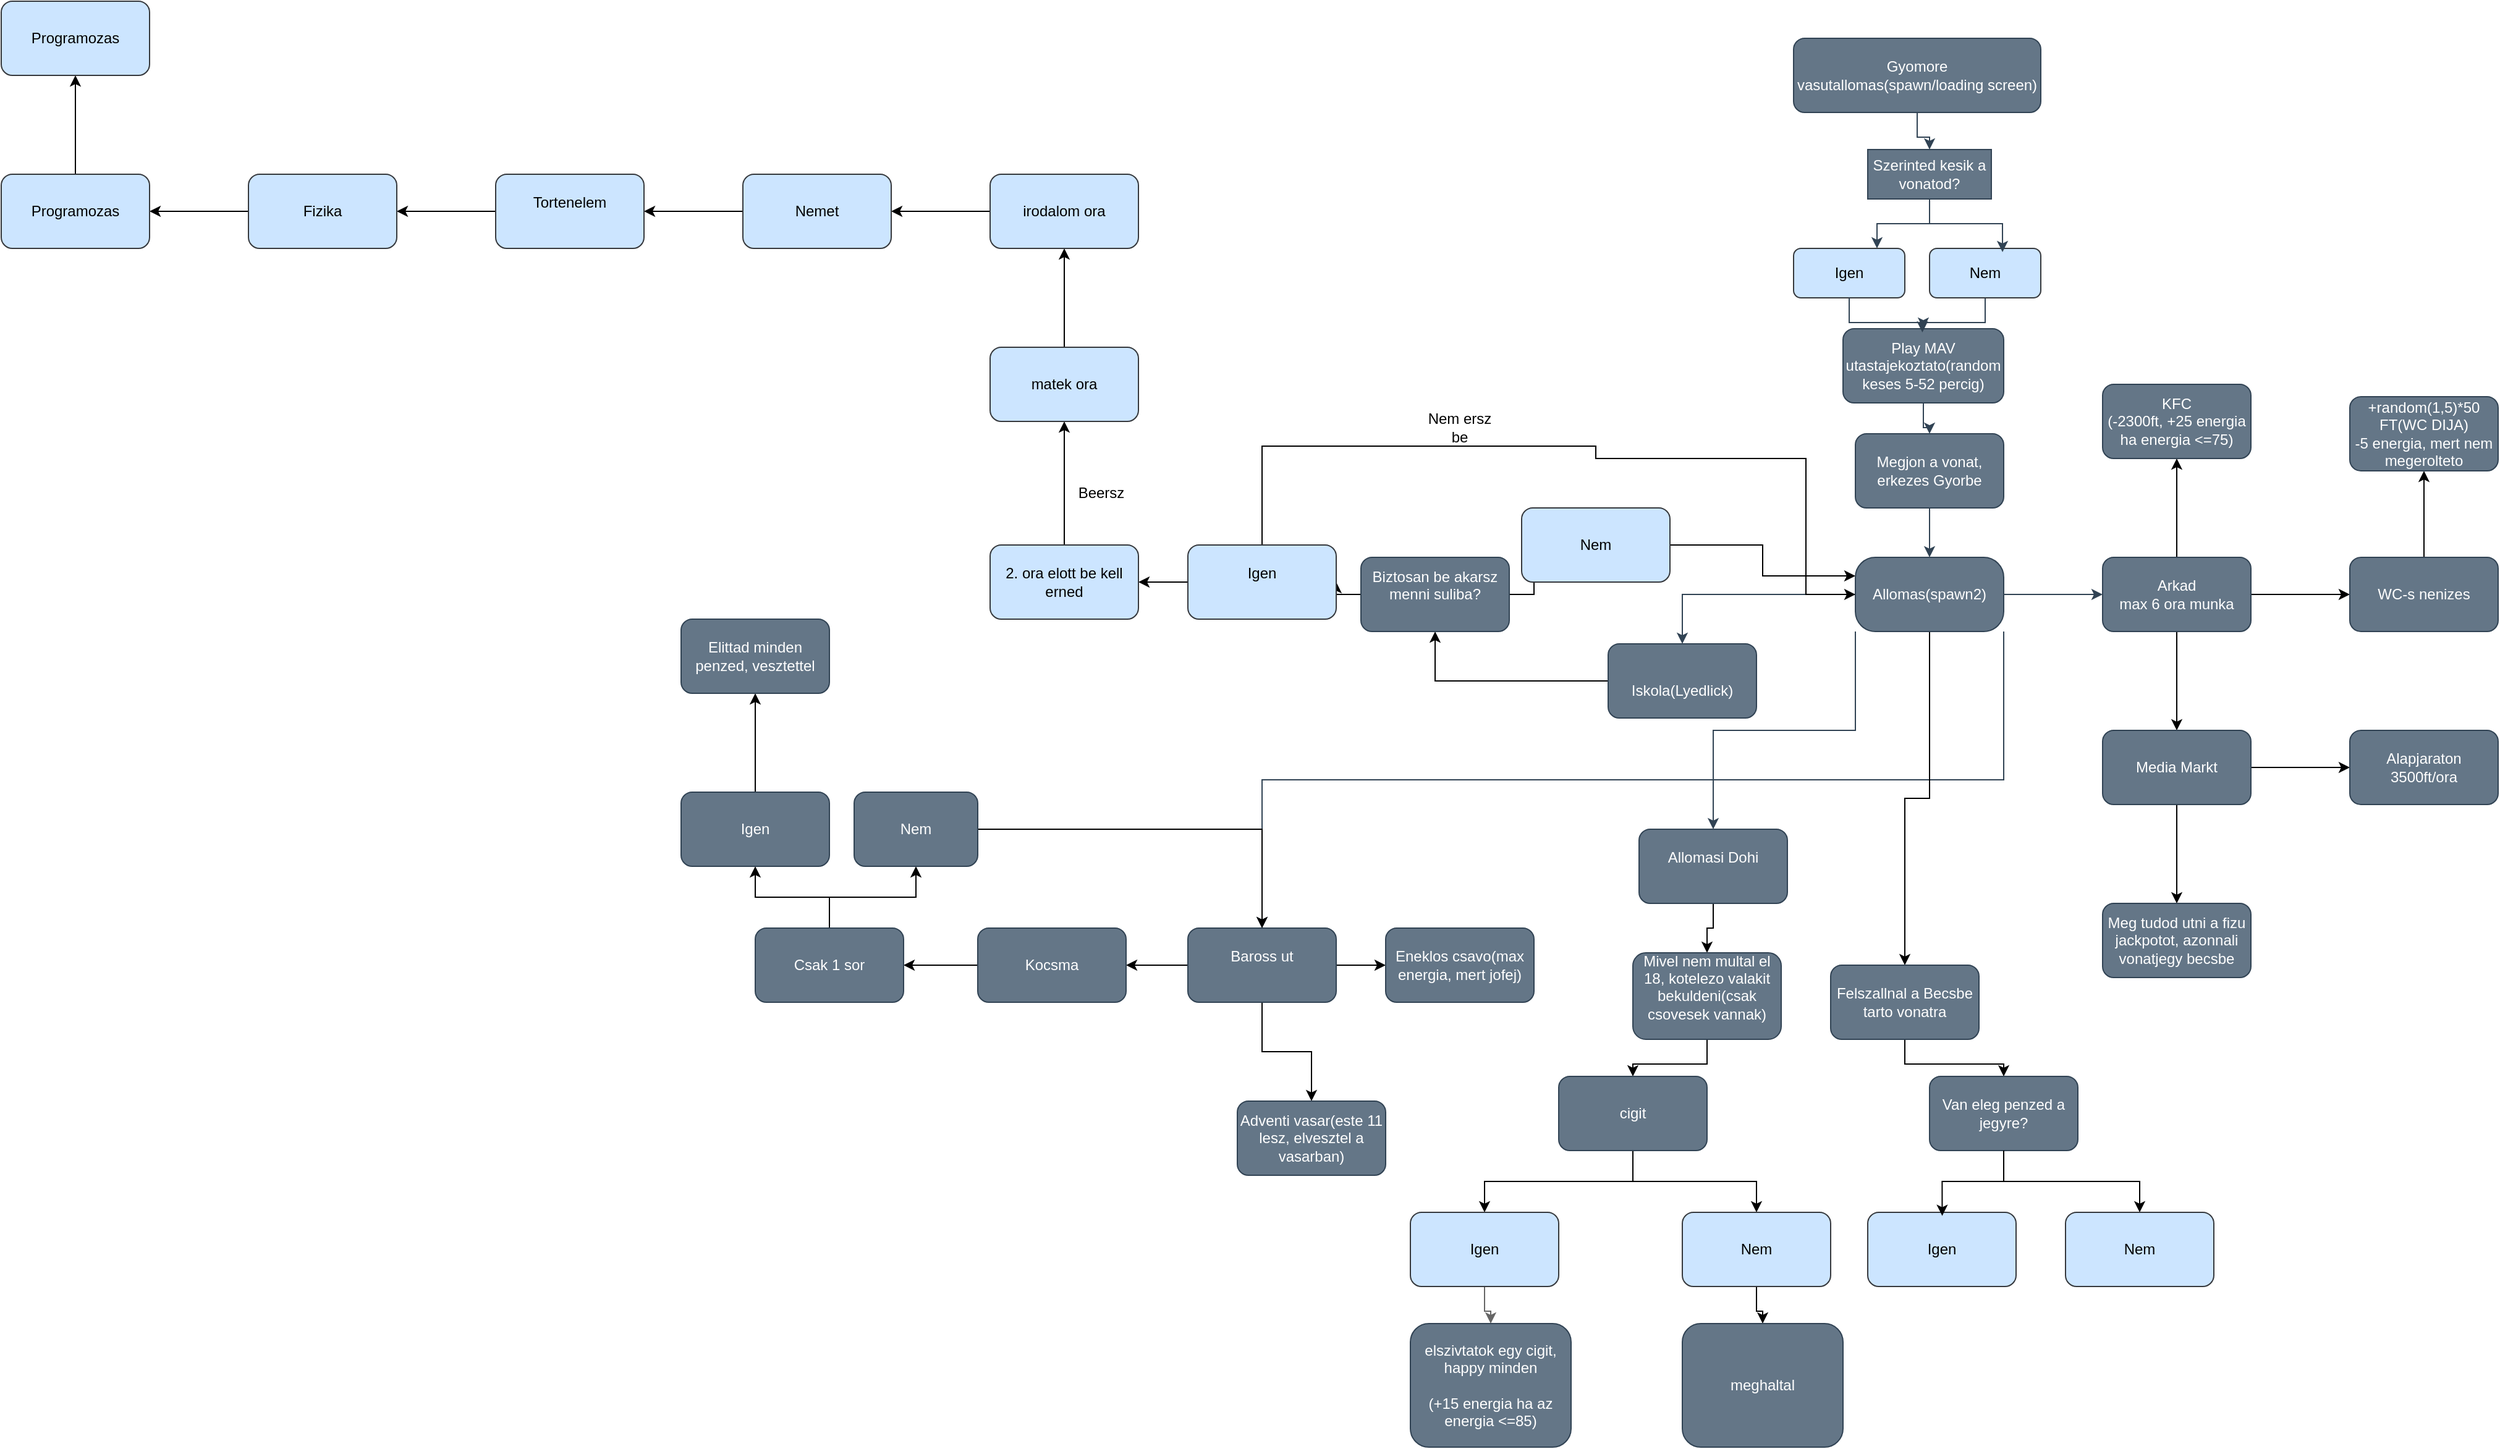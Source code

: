 <mxfile version="26.0.4">
  <diagram name="1 oldal" id="FhZU1bRqEGuFB2vwPZmc">
    <mxGraphModel dx="3088" dy="1947" grid="1" gridSize="10" guides="1" tooltips="1" connect="1" arrows="1" fold="1" page="1" pageScale="1" pageWidth="827" pageHeight="1169" math="0" shadow="0">
      <root>
        <mxCell id="0" />
        <mxCell id="1" parent="0" />
        <mxCell id="KD5gaBioyo4awNugm5Q--3" value="" style="edgeStyle=orthogonalEdgeStyle;rounded=0;orthogonalLoop=1;jettySize=auto;html=1;fillColor=#647687;strokeColor=#314354;" parent="1" source="KD5gaBioyo4awNugm5Q--1" target="KD5gaBioyo4awNugm5Q--2" edge="1">
          <mxGeometry relative="1" as="geometry" />
        </mxCell>
        <mxCell id="KD5gaBioyo4awNugm5Q--1" value="Gyomore vasutallomas(spawn/loading screen)" style="rounded=1;whiteSpace=wrap;html=1;fillColor=#647687;fontColor=#ffffff;strokeColor=#314354;" parent="1" vertex="1">
          <mxGeometry x="-50" width="200" height="60" as="geometry" />
        </mxCell>
        <mxCell id="KD5gaBioyo4awNugm5Q--6" style="edgeStyle=orthogonalEdgeStyle;rounded=0;orthogonalLoop=1;jettySize=auto;html=1;entryX=0.75;entryY=0;entryDx=0;entryDy=0;fillColor=#647687;strokeColor=#314354;" parent="1" source="KD5gaBioyo4awNugm5Q--2" target="KD5gaBioyo4awNugm5Q--4" edge="1">
          <mxGeometry relative="1" as="geometry" />
        </mxCell>
        <mxCell id="KD5gaBioyo4awNugm5Q--2" value="Szerinted kesik a vonatod?" style="rounded=0;whiteSpace=wrap;html=1;fillColor=#647687;fontColor=#ffffff;strokeColor=#314354;" parent="1" vertex="1">
          <mxGeometry x="10" y="90" width="100" height="40" as="geometry" />
        </mxCell>
        <mxCell id="KD5gaBioyo4awNugm5Q--4" value="Igen" style="rounded=1;whiteSpace=wrap;html=1;fillColor=#cce5ff;strokeColor=#36393d;" parent="1" vertex="1">
          <mxGeometry x="-50" y="170" width="90" height="40" as="geometry" />
        </mxCell>
        <mxCell id="KD5gaBioyo4awNugm5Q--17" style="edgeStyle=orthogonalEdgeStyle;rounded=0;orthogonalLoop=1;jettySize=auto;html=1;fillColor=#647687;strokeColor=#314354;" parent="1" source="KD5gaBioyo4awNugm5Q--5" target="KD5gaBioyo4awNugm5Q--9" edge="1">
          <mxGeometry relative="1" as="geometry" />
        </mxCell>
        <mxCell id="KD5gaBioyo4awNugm5Q--5" value="Nem" style="rounded=1;whiteSpace=wrap;html=1;fillColor=#cce5ff;strokeColor=#36393d;" parent="1" vertex="1">
          <mxGeometry x="60" y="170" width="90" height="40" as="geometry" />
        </mxCell>
        <mxCell id="KD5gaBioyo4awNugm5Q--8" style="edgeStyle=orthogonalEdgeStyle;rounded=0;orthogonalLoop=1;jettySize=auto;html=1;entryX=0.656;entryY=0.075;entryDx=0;entryDy=0;entryPerimeter=0;fillColor=#647687;strokeColor=#314354;" parent="1" source="KD5gaBioyo4awNugm5Q--2" target="KD5gaBioyo4awNugm5Q--5" edge="1">
          <mxGeometry relative="1" as="geometry" />
        </mxCell>
        <mxCell id="KD5gaBioyo4awNugm5Q--19" style="edgeStyle=orthogonalEdgeStyle;rounded=0;orthogonalLoop=1;jettySize=auto;html=1;fillColor=#647687;strokeColor=#314354;" parent="1" source="KD5gaBioyo4awNugm5Q--9" target="KD5gaBioyo4awNugm5Q--18" edge="1">
          <mxGeometry relative="1" as="geometry" />
        </mxCell>
        <mxCell id="m51ZHN8KOSUC9soQgLNm-27" style="edgeStyle=orthogonalEdgeStyle;rounded=0;orthogonalLoop=1;jettySize=auto;html=1;exitX=0;exitY=0.5;exitDx=0;exitDy=0;" parent="1" source="KD5gaBioyo4awNugm5Q--9" edge="1">
          <mxGeometry relative="1" as="geometry">
            <mxPoint x="-10" y="265.048" as="targetPoint" />
          </mxGeometry>
        </mxCell>
        <mxCell id="KD5gaBioyo4awNugm5Q--9" value="Play MAV utastajekoztato(random keses 5-52 percig)" style="rounded=1;whiteSpace=wrap;html=1;fillColor=#647687;fontColor=#ffffff;strokeColor=#314354;" parent="1" vertex="1">
          <mxGeometry x="-10" y="235" width="130" height="60" as="geometry" />
        </mxCell>
        <mxCell id="KD5gaBioyo4awNugm5Q--16" style="edgeStyle=orthogonalEdgeStyle;rounded=0;orthogonalLoop=1;jettySize=auto;html=1;entryX=0.494;entryY=0.05;entryDx=0;entryDy=0;entryPerimeter=0;fillColor=#647687;strokeColor=#314354;" parent="1" source="KD5gaBioyo4awNugm5Q--4" target="KD5gaBioyo4awNugm5Q--9" edge="1">
          <mxGeometry relative="1" as="geometry" />
        </mxCell>
        <mxCell id="KD5gaBioyo4awNugm5Q--23" value="" style="edgeStyle=orthogonalEdgeStyle;rounded=0;orthogonalLoop=1;jettySize=auto;html=1;fillColor=#647687;strokeColor=#314354;" parent="1" source="KD5gaBioyo4awNugm5Q--18" target="KD5gaBioyo4awNugm5Q--22" edge="1">
          <mxGeometry relative="1" as="geometry" />
        </mxCell>
        <mxCell id="KD5gaBioyo4awNugm5Q--18" value="Megjon a vonat, erkezes Gyorbe" style="rounded=1;whiteSpace=wrap;html=1;fillColor=#647687;fontColor=#ffffff;strokeColor=#314354;" parent="1" vertex="1">
          <mxGeometry y="320" width="120" height="60" as="geometry" />
        </mxCell>
        <mxCell id="m51ZHN8KOSUC9soQgLNm-3" value="" style="edgeStyle=orthogonalEdgeStyle;rounded=0;orthogonalLoop=1;jettySize=auto;html=1;fillColor=#647687;strokeColor=#314354;" parent="1" source="KD5gaBioyo4awNugm5Q--22" target="m51ZHN8KOSUC9soQgLNm-2" edge="1">
          <mxGeometry relative="1" as="geometry" />
        </mxCell>
        <mxCell id="m51ZHN8KOSUC9soQgLNm-5" value="" style="edgeStyle=orthogonalEdgeStyle;rounded=0;orthogonalLoop=1;jettySize=auto;html=1;fillColor=#647687;strokeColor=#314354;" parent="1" source="KD5gaBioyo4awNugm5Q--22" target="m51ZHN8KOSUC9soQgLNm-4" edge="1">
          <mxGeometry relative="1" as="geometry" />
        </mxCell>
        <mxCell id="m51ZHN8KOSUC9soQgLNm-7" value="" style="edgeStyle=orthogonalEdgeStyle;rounded=0;orthogonalLoop=1;jettySize=auto;html=1;fillColor=#647687;strokeColor=#314354;exitX=1;exitY=1;exitDx=0;exitDy=0;" parent="1" source="KD5gaBioyo4awNugm5Q--22" target="m51ZHN8KOSUC9soQgLNm-6" edge="1">
          <mxGeometry relative="1" as="geometry" />
        </mxCell>
        <mxCell id="m51ZHN8KOSUC9soQgLNm-8" style="edgeStyle=orthogonalEdgeStyle;rounded=0;orthogonalLoop=1;jettySize=auto;html=1;exitX=0;exitY=1;exitDx=0;exitDy=0;entryX=0.5;entryY=0;entryDx=0;entryDy=0;fillColor=#647687;strokeColor=#314354;" parent="1" source="KD5gaBioyo4awNugm5Q--22" target="m51ZHN8KOSUC9soQgLNm-9" edge="1">
          <mxGeometry relative="1" as="geometry">
            <mxPoint x="-30" y="520" as="targetPoint" />
          </mxGeometry>
        </mxCell>
        <mxCell id="m51ZHN8KOSUC9soQgLNm-28" style="edgeStyle=orthogonalEdgeStyle;rounded=0;orthogonalLoop=1;jettySize=auto;html=1;entryX=0.5;entryY=0;entryDx=0;entryDy=0;" parent="1" source="KD5gaBioyo4awNugm5Q--22" target="m51ZHN8KOSUC9soQgLNm-29" edge="1">
          <mxGeometry relative="1" as="geometry">
            <mxPoint x="60" y="870.69" as="targetPoint" />
          </mxGeometry>
        </mxCell>
        <mxCell id="KD5gaBioyo4awNugm5Q--22" value="Allomas(spawn2)" style="rounded=1;whiteSpace=wrap;html=1;fillColor=#647687;fontColor=#ffffff;strokeColor=#314354;arcSize=27;" parent="1" vertex="1">
          <mxGeometry y="420" width="120" height="60" as="geometry" />
        </mxCell>
        <mxCell id="m51ZHN8KOSUC9soQgLNm-11" value="" style="edgeStyle=orthogonalEdgeStyle;rounded=0;orthogonalLoop=1;jettySize=auto;html=1;" parent="1" source="m51ZHN8KOSUC9soQgLNm-2" target="m51ZHN8KOSUC9soQgLNm-10" edge="1">
          <mxGeometry relative="1" as="geometry" />
        </mxCell>
        <mxCell id="m51ZHN8KOSUC9soQgLNm-2" value="&lt;div&gt;&lt;br&gt;&lt;/div&gt;Iskola(Lyedlick)" style="whiteSpace=wrap;html=1;rounded=1;fillColor=#647687;fontColor=#ffffff;strokeColor=#314354;" parent="1" vertex="1">
          <mxGeometry x="-200" y="490" width="120" height="60" as="geometry" />
        </mxCell>
        <mxCell id="M4bibsU6xtktGDbgG_TU-4" value="" style="edgeStyle=orthogonalEdgeStyle;rounded=0;orthogonalLoop=1;jettySize=auto;html=1;" parent="1" source="m51ZHN8KOSUC9soQgLNm-4" target="M4bibsU6xtktGDbgG_TU-3" edge="1">
          <mxGeometry relative="1" as="geometry" />
        </mxCell>
        <mxCell id="M4bibsU6xtktGDbgG_TU-6" value="" style="edgeStyle=orthogonalEdgeStyle;rounded=0;orthogonalLoop=1;jettySize=auto;html=1;" parent="1" source="m51ZHN8KOSUC9soQgLNm-4" target="M4bibsU6xtktGDbgG_TU-5" edge="1">
          <mxGeometry relative="1" as="geometry" />
        </mxCell>
        <mxCell id="M4bibsU6xtktGDbgG_TU-14" value="" style="edgeStyle=orthogonalEdgeStyle;rounded=0;orthogonalLoop=1;jettySize=auto;html=1;" parent="1" source="m51ZHN8KOSUC9soQgLNm-4" target="M4bibsU6xtktGDbgG_TU-13" edge="1">
          <mxGeometry relative="1" as="geometry" />
        </mxCell>
        <mxCell id="m51ZHN8KOSUC9soQgLNm-4" value="Arkad&lt;br&gt;max 6 ora munka" style="whiteSpace=wrap;html=1;rounded=1;fillColor=#647687;fontColor=#ffffff;strokeColor=#314354;" parent="1" vertex="1">
          <mxGeometry x="200" y="420" width="120" height="60" as="geometry" />
        </mxCell>
        <mxCell id="M4bibsU6xtktGDbgG_TU-21" value="" style="edgeStyle=orthogonalEdgeStyle;rounded=0;orthogonalLoop=1;jettySize=auto;html=1;" parent="1" source="m51ZHN8KOSUC9soQgLNm-6" target="M4bibsU6xtktGDbgG_TU-20" edge="1">
          <mxGeometry relative="1" as="geometry" />
        </mxCell>
        <mxCell id="M4bibsU6xtktGDbgG_TU-23" value="" style="edgeStyle=orthogonalEdgeStyle;rounded=0;orthogonalLoop=1;jettySize=auto;html=1;" parent="1" source="m51ZHN8KOSUC9soQgLNm-6" target="M4bibsU6xtktGDbgG_TU-22" edge="1">
          <mxGeometry relative="1" as="geometry" />
        </mxCell>
        <mxCell id="M4bibsU6xtktGDbgG_TU-25" value="" style="edgeStyle=orthogonalEdgeStyle;rounded=0;orthogonalLoop=1;jettySize=auto;html=1;" parent="1" source="m51ZHN8KOSUC9soQgLNm-6" target="M4bibsU6xtktGDbgG_TU-24" edge="1">
          <mxGeometry relative="1" as="geometry" />
        </mxCell>
        <mxCell id="m51ZHN8KOSUC9soQgLNm-6" value="Baross ut&lt;div&gt;&lt;br&gt;&lt;/div&gt;" style="whiteSpace=wrap;html=1;rounded=1;fillColor=#647687;fontColor=#ffffff;strokeColor=#314354;" parent="1" vertex="1">
          <mxGeometry x="-540" y="720" width="120" height="60" as="geometry" />
        </mxCell>
        <mxCell id="m51ZHN8KOSUC9soQgLNm-20" value="" style="edgeStyle=orthogonalEdgeStyle;rounded=0;orthogonalLoop=1;jettySize=auto;html=1;" parent="1" source="m51ZHN8KOSUC9soQgLNm-9" target="m51ZHN8KOSUC9soQgLNm-19" edge="1">
          <mxGeometry relative="1" as="geometry" />
        </mxCell>
        <mxCell id="m51ZHN8KOSUC9soQgLNm-9" value="Allomasi Dohi&lt;div&gt;&lt;br&gt;&lt;/div&gt;" style="rounded=1;whiteSpace=wrap;html=1;fillColor=#647687;fontColor=#ffffff;strokeColor=#314354;" parent="1" vertex="1">
          <mxGeometry x="-175" y="640" width="120" height="60" as="geometry" />
        </mxCell>
        <mxCell id="m51ZHN8KOSUC9soQgLNm-13" value="" style="edgeStyle=orthogonalEdgeStyle;rounded=0;orthogonalLoop=1;jettySize=auto;html=1;" parent="1" source="m51ZHN8KOSUC9soQgLNm-10" target="m51ZHN8KOSUC9soQgLNm-12" edge="1">
          <mxGeometry relative="1" as="geometry" />
        </mxCell>
        <mxCell id="m51ZHN8KOSUC9soQgLNm-15" value="" style="edgeStyle=orthogonalEdgeStyle;rounded=0;orthogonalLoop=1;jettySize=auto;html=1;" parent="1" source="m51ZHN8KOSUC9soQgLNm-10" target="m51ZHN8KOSUC9soQgLNm-14" edge="1">
          <mxGeometry relative="1" as="geometry" />
        </mxCell>
        <mxCell id="m51ZHN8KOSUC9soQgLNm-10" value="Biztosan be akarsz menni suliba?&lt;div&gt;&lt;br/&gt;&lt;/div&gt;" style="whiteSpace=wrap;html=1;fillColor=#647687;strokeColor=#314354;fontColor=#ffffff;rounded=1;" parent="1" vertex="1">
          <mxGeometry x="-400" y="420" width="120" height="60" as="geometry" />
        </mxCell>
        <mxCell id="m51ZHN8KOSUC9soQgLNm-18" style="edgeStyle=orthogonalEdgeStyle;rounded=0;orthogonalLoop=1;jettySize=auto;html=1;entryX=0;entryY=0.25;entryDx=0;entryDy=0;" parent="1" source="m51ZHN8KOSUC9soQgLNm-12" target="KD5gaBioyo4awNugm5Q--22" edge="1">
          <mxGeometry relative="1" as="geometry" />
        </mxCell>
        <mxCell id="m51ZHN8KOSUC9soQgLNm-12" value="Nem" style="whiteSpace=wrap;html=1;fillColor=#cce5ff;strokeColor=#36393d;rounded=1;" parent="1" vertex="1">
          <mxGeometry x="-270" y="380" width="120" height="60" as="geometry" />
        </mxCell>
        <mxCell id="kcXRlluLVajzVNJwqWAw-2" value="" style="edgeStyle=orthogonalEdgeStyle;rounded=0;orthogonalLoop=1;jettySize=auto;html=1;" edge="1" parent="1" source="m51ZHN8KOSUC9soQgLNm-14" target="kcXRlluLVajzVNJwqWAw-1">
          <mxGeometry relative="1" as="geometry" />
        </mxCell>
        <mxCell id="kcXRlluLVajzVNJwqWAw-6" style="edgeStyle=orthogonalEdgeStyle;rounded=0;orthogonalLoop=1;jettySize=auto;html=1;" edge="1" parent="1" source="m51ZHN8KOSUC9soQgLNm-14" target="KD5gaBioyo4awNugm5Q--22">
          <mxGeometry relative="1" as="geometry">
            <Array as="points">
              <mxPoint x="-480" y="330" />
              <mxPoint x="-210" y="330" />
              <mxPoint x="-210" y="340" />
              <mxPoint x="-40" y="340" />
              <mxPoint x="-40" y="450" />
            </Array>
          </mxGeometry>
        </mxCell>
        <mxCell id="m51ZHN8KOSUC9soQgLNm-14" value="Igen&lt;div&gt;&lt;br&gt;&lt;/div&gt;" style="whiteSpace=wrap;html=1;fillColor=#cce5ff;strokeColor=#36393d;rounded=1;" parent="1" vertex="1">
          <mxGeometry x="-540" y="410" width="120" height="60" as="geometry" />
        </mxCell>
        <mxCell id="m51ZHN8KOSUC9soQgLNm-22" value="" style="edgeStyle=orthogonalEdgeStyle;rounded=0;orthogonalLoop=1;jettySize=auto;html=1;" parent="1" source="m51ZHN8KOSUC9soQgLNm-19" target="m51ZHN8KOSUC9soQgLNm-21" edge="1">
          <mxGeometry relative="1" as="geometry" />
        </mxCell>
        <mxCell id="m51ZHN8KOSUC9soQgLNm-19" value="Mivel nem multal el 18, kotelezo valakit bekuldeni(csak csovesek vannak)&lt;div&gt;&lt;br&gt;&lt;/div&gt;" style="whiteSpace=wrap;html=1;fillColor=#647687;strokeColor=#314354;fontColor=#ffffff;rounded=1;" parent="1" vertex="1">
          <mxGeometry x="-180" y="740" width="120" height="70" as="geometry" />
        </mxCell>
        <mxCell id="m51ZHN8KOSUC9soQgLNm-24" value="" style="edgeStyle=orthogonalEdgeStyle;rounded=0;orthogonalLoop=1;jettySize=auto;html=1;" parent="1" source="m51ZHN8KOSUC9soQgLNm-21" target="m51ZHN8KOSUC9soQgLNm-23" edge="1">
          <mxGeometry relative="1" as="geometry" />
        </mxCell>
        <mxCell id="m51ZHN8KOSUC9soQgLNm-26" style="edgeStyle=orthogonalEdgeStyle;rounded=0;orthogonalLoop=1;jettySize=auto;html=1;exitX=0.5;exitY=1;exitDx=0;exitDy=0;entryX=0.5;entryY=0;entryDx=0;entryDy=0;" parent="1" source="m51ZHN8KOSUC9soQgLNm-21" target="m51ZHN8KOSUC9soQgLNm-25" edge="1">
          <mxGeometry relative="1" as="geometry" />
        </mxCell>
        <mxCell id="m51ZHN8KOSUC9soQgLNm-21" value="&lt;div&gt;cigit&lt;/div&gt;" style="whiteSpace=wrap;html=1;fillColor=#647687;strokeColor=#314354;fontColor=#ffffff;rounded=1;" parent="1" vertex="1">
          <mxGeometry x="-240" y="840" width="120" height="60" as="geometry" />
        </mxCell>
        <mxCell id="m51ZHN8KOSUC9soQgLNm-41" style="edgeStyle=orthogonalEdgeStyle;rounded=0;orthogonalLoop=1;jettySize=auto;html=1;entryX=0.5;entryY=0;entryDx=0;entryDy=0;fillColor=#f5f5f5;gradientColor=#b3b3b3;strokeColor=#666666;" parent="1" source="m51ZHN8KOSUC9soQgLNm-23" target="m51ZHN8KOSUC9soQgLNm-40" edge="1">
          <mxGeometry relative="1" as="geometry" />
        </mxCell>
        <mxCell id="m51ZHN8KOSUC9soQgLNm-23" value="Igen" style="whiteSpace=wrap;html=1;fillColor=#cce5ff;strokeColor=#36393d;rounded=1;" parent="1" vertex="1">
          <mxGeometry x="-360" y="950" width="120" height="60" as="geometry" />
        </mxCell>
        <mxCell id="M4bibsU6xtktGDbgG_TU-2" style="edgeStyle=orthogonalEdgeStyle;rounded=0;orthogonalLoop=1;jettySize=auto;html=1;entryX=0.5;entryY=0;entryDx=0;entryDy=0;" parent="1" source="m51ZHN8KOSUC9soQgLNm-25" target="M4bibsU6xtktGDbgG_TU-1" edge="1">
          <mxGeometry relative="1" as="geometry" />
        </mxCell>
        <mxCell id="m51ZHN8KOSUC9soQgLNm-25" value="Nem" style="whiteSpace=wrap;html=1;fillColor=#cce5ff;strokeColor=#36393d;rounded=1;" parent="1" vertex="1">
          <mxGeometry x="-140" y="950" width="120" height="60" as="geometry" />
        </mxCell>
        <mxCell id="m51ZHN8KOSUC9soQgLNm-31" style="edgeStyle=orthogonalEdgeStyle;rounded=0;orthogonalLoop=1;jettySize=auto;html=1;entryX=0.5;entryY=0;entryDx=0;entryDy=0;" parent="1" source="m51ZHN8KOSUC9soQgLNm-29" target="m51ZHN8KOSUC9soQgLNm-30" edge="1">
          <mxGeometry relative="1" as="geometry" />
        </mxCell>
        <mxCell id="m51ZHN8KOSUC9soQgLNm-29" value="Felszallnal a Becsbe tarto vonatra" style="rounded=1;whiteSpace=wrap;html=1;fillColor=#647687;strokeColor=#314354;fontColor=#ffffff;" parent="1" vertex="1">
          <mxGeometry x="-20" y="750" width="120" height="60" as="geometry" />
        </mxCell>
        <mxCell id="m51ZHN8KOSUC9soQgLNm-38" style="edgeStyle=orthogonalEdgeStyle;rounded=0;orthogonalLoop=1;jettySize=auto;html=1;entryX=0.5;entryY=0;entryDx=0;entryDy=0;" parent="1" source="m51ZHN8KOSUC9soQgLNm-30" target="m51ZHN8KOSUC9soQgLNm-35" edge="1">
          <mxGeometry relative="1" as="geometry" />
        </mxCell>
        <mxCell id="m51ZHN8KOSUC9soQgLNm-30" value="Van eleg penzed a jegyre?" style="whiteSpace=wrap;html=1;fillColor=#647687;strokeColor=#314354;fontColor=#ffffff;rounded=1;" parent="1" vertex="1">
          <mxGeometry x="60" y="840" width="120" height="60" as="geometry" />
        </mxCell>
        <mxCell id="m51ZHN8KOSUC9soQgLNm-34" value="Igen" style="whiteSpace=wrap;html=1;fillColor=#cce5ff;strokeColor=#36393d;rounded=1;" parent="1" vertex="1">
          <mxGeometry x="10" y="950" width="120" height="60" as="geometry" />
        </mxCell>
        <mxCell id="m51ZHN8KOSUC9soQgLNm-35" value="Nem" style="whiteSpace=wrap;html=1;fillColor=#cce5ff;strokeColor=#36393d;rounded=1;" parent="1" vertex="1">
          <mxGeometry x="170" y="950" width="120" height="60" as="geometry" />
        </mxCell>
        <mxCell id="m51ZHN8KOSUC9soQgLNm-37" style="edgeStyle=orthogonalEdgeStyle;rounded=0;orthogonalLoop=1;jettySize=auto;html=1;entryX=0.502;entryY=0.047;entryDx=0;entryDy=0;entryPerimeter=0;" parent="1" source="m51ZHN8KOSUC9soQgLNm-30" target="m51ZHN8KOSUC9soQgLNm-34" edge="1">
          <mxGeometry relative="1" as="geometry" />
        </mxCell>
        <mxCell id="m51ZHN8KOSUC9soQgLNm-40" value="elszivtatok egy cigit, happy minden&lt;br&gt;&lt;br&gt;(+15 energia ha az energia &amp;lt;=85)" style="whiteSpace=wrap;html=1;fillColor=#647687;strokeColor=#314354;rounded=1;fontColor=#ffffff;" parent="1" vertex="1">
          <mxGeometry x="-360" y="1040" width="130" height="100" as="geometry" />
        </mxCell>
        <mxCell id="M4bibsU6xtktGDbgG_TU-1" value="meghaltal" style="whiteSpace=wrap;html=1;fillColor=#647687;strokeColor=#314354;rounded=1;fontColor=#ffffff;" parent="1" vertex="1">
          <mxGeometry x="-140" y="1040" width="130" height="100" as="geometry" />
        </mxCell>
        <mxCell id="M4bibsU6xtktGDbgG_TU-3" value="KFC&lt;div&gt;(-2300ft, +25 energia ha energia &amp;lt;=75)&lt;/div&gt;" style="whiteSpace=wrap;html=1;rounded=1;fillColor=#647687;fontColor=#ffffff;strokeColor=#314354;" parent="1" vertex="1">
          <mxGeometry x="200" y="280" width="120" height="60" as="geometry" />
        </mxCell>
        <mxCell id="M4bibsU6xtktGDbgG_TU-11" style="edgeStyle=orthogonalEdgeStyle;rounded=0;orthogonalLoop=1;jettySize=auto;html=1;entryX=0.5;entryY=1;entryDx=0;entryDy=0;" parent="1" source="M4bibsU6xtktGDbgG_TU-5" target="M4bibsU6xtktGDbgG_TU-9" edge="1">
          <mxGeometry relative="1" as="geometry" />
        </mxCell>
        <mxCell id="M4bibsU6xtktGDbgG_TU-5" value="WC-s nenizes" style="whiteSpace=wrap;html=1;rounded=1;fillColor=#647687;fontColor=#ffffff;strokeColor=#314354;" parent="1" vertex="1">
          <mxGeometry x="400" y="420" width="120" height="60" as="geometry" />
        </mxCell>
        <mxCell id="M4bibsU6xtktGDbgG_TU-9" value="+random(1,5)*50 FT(WC DIJA)&lt;br&gt;-5 energia, mert nem megerolteto" style="whiteSpace=wrap;html=1;rounded=1;fillColor=#647687;fontColor=#ffffff;strokeColor=#314354;" parent="1" vertex="1">
          <mxGeometry x="400" y="290" width="120" height="60" as="geometry" />
        </mxCell>
        <mxCell id="M4bibsU6xtktGDbgG_TU-16" value="" style="edgeStyle=orthogonalEdgeStyle;rounded=0;orthogonalLoop=1;jettySize=auto;html=1;" parent="1" source="M4bibsU6xtktGDbgG_TU-13" target="M4bibsU6xtktGDbgG_TU-15" edge="1">
          <mxGeometry relative="1" as="geometry" />
        </mxCell>
        <mxCell id="M4bibsU6xtktGDbgG_TU-18" value="" style="edgeStyle=orthogonalEdgeStyle;rounded=0;orthogonalLoop=1;jettySize=auto;html=1;" parent="1" source="M4bibsU6xtktGDbgG_TU-13" target="M4bibsU6xtktGDbgG_TU-17" edge="1">
          <mxGeometry relative="1" as="geometry" />
        </mxCell>
        <mxCell id="M4bibsU6xtktGDbgG_TU-13" value="Media Markt" style="whiteSpace=wrap;html=1;rounded=1;fillColor=#647687;fontColor=#ffffff;strokeColor=#314354;" parent="1" vertex="1">
          <mxGeometry x="200" y="560" width="120" height="60" as="geometry" />
        </mxCell>
        <mxCell id="M4bibsU6xtktGDbgG_TU-15" value="Meg tudod utni a fizu jackpotot, azonnali vonatjegy becsbe" style="whiteSpace=wrap;html=1;fillColor=#647687;strokeColor=#314354;fontColor=#ffffff;rounded=1;" parent="1" vertex="1">
          <mxGeometry x="200" y="700" width="120" height="60" as="geometry" />
        </mxCell>
        <mxCell id="M4bibsU6xtktGDbgG_TU-17" value="Alapjaraton 3500ft/ora" style="whiteSpace=wrap;html=1;rounded=1;fillColor=#647687;fontColor=#ffffff;strokeColor=#314354;" parent="1" vertex="1">
          <mxGeometry x="400" y="560" width="120" height="60" as="geometry" />
        </mxCell>
        <mxCell id="M4bibsU6xtktGDbgG_TU-20" value="&lt;div&gt;Eneklos csavo(max energia, mert jofej)&lt;/div&gt;" style="whiteSpace=wrap;html=1;rounded=1;fillColor=#647687;fontColor=#ffffff;strokeColor=#314354;" parent="1" vertex="1">
          <mxGeometry x="-380" y="720" width="120" height="60" as="geometry" />
        </mxCell>
        <mxCell id="M4bibsU6xtktGDbgG_TU-22" value="Adventi vasar(este 11 lesz, elvesztel a vasarban)" style="whiteSpace=wrap;html=1;rounded=1;fillColor=#647687;fontColor=#ffffff;strokeColor=#314354;" parent="1" vertex="1">
          <mxGeometry x="-500" y="860" width="120" height="60" as="geometry" />
        </mxCell>
        <mxCell id="M4bibsU6xtktGDbgG_TU-27" value="" style="edgeStyle=orthogonalEdgeStyle;rounded=0;orthogonalLoop=1;jettySize=auto;html=1;" parent="1" source="M4bibsU6xtktGDbgG_TU-24" target="M4bibsU6xtktGDbgG_TU-26" edge="1">
          <mxGeometry relative="1" as="geometry" />
        </mxCell>
        <mxCell id="M4bibsU6xtktGDbgG_TU-24" value="Kocsma" style="whiteSpace=wrap;html=1;rounded=1;fillColor=#647687;fontColor=#ffffff;strokeColor=#314354;" parent="1" vertex="1">
          <mxGeometry x="-710" y="720" width="120" height="60" as="geometry" />
        </mxCell>
        <mxCell id="M4bibsU6xtktGDbgG_TU-29" value="" style="edgeStyle=orthogonalEdgeStyle;rounded=0;orthogonalLoop=1;jettySize=auto;html=1;" parent="1" source="M4bibsU6xtktGDbgG_TU-26" target="M4bibsU6xtktGDbgG_TU-28" edge="1">
          <mxGeometry relative="1" as="geometry" />
        </mxCell>
        <mxCell id="M4bibsU6xtktGDbgG_TU-30" style="edgeStyle=orthogonalEdgeStyle;rounded=0;orthogonalLoop=1;jettySize=auto;html=1;entryX=0.5;entryY=1;entryDx=0;entryDy=0;" parent="1" source="M4bibsU6xtktGDbgG_TU-26" target="M4bibsU6xtktGDbgG_TU-31" edge="1">
          <mxGeometry relative="1" as="geometry">
            <mxPoint x="-780" y="670" as="targetPoint" />
          </mxGeometry>
        </mxCell>
        <mxCell id="M4bibsU6xtktGDbgG_TU-26" value="Csak 1 sor" style="whiteSpace=wrap;html=1;rounded=1;fillColor=#647687;fontColor=#ffffff;strokeColor=#314354;" parent="1" vertex="1">
          <mxGeometry x="-890" y="720" width="120" height="60" as="geometry" />
        </mxCell>
        <mxCell id="M4bibsU6xtktGDbgG_TU-36" value="" style="edgeStyle=orthogonalEdgeStyle;rounded=0;orthogonalLoop=1;jettySize=auto;html=1;" parent="1" source="M4bibsU6xtktGDbgG_TU-28" target="M4bibsU6xtktGDbgG_TU-35" edge="1">
          <mxGeometry relative="1" as="geometry" />
        </mxCell>
        <mxCell id="M4bibsU6xtktGDbgG_TU-28" value="Igen" style="whiteSpace=wrap;html=1;rounded=1;fillColor=#647687;fontColor=#ffffff;strokeColor=#314354;" parent="1" vertex="1">
          <mxGeometry x="-950" y="610" width="120" height="60" as="geometry" />
        </mxCell>
        <mxCell id="M4bibsU6xtktGDbgG_TU-32" style="edgeStyle=orthogonalEdgeStyle;rounded=0;orthogonalLoop=1;jettySize=auto;html=1;entryX=0.5;entryY=0;entryDx=0;entryDy=0;" parent="1" source="M4bibsU6xtktGDbgG_TU-31" target="m51ZHN8KOSUC9soQgLNm-6" edge="1">
          <mxGeometry relative="1" as="geometry" />
        </mxCell>
        <mxCell id="M4bibsU6xtktGDbgG_TU-31" value="Nem" style="whiteSpace=wrap;html=1;rounded=1;fillColor=#647687;fontColor=#ffffff;strokeColor=#314354;" parent="1" vertex="1">
          <mxGeometry x="-810" y="610" width="100" height="60" as="geometry" />
        </mxCell>
        <mxCell id="M4bibsU6xtktGDbgG_TU-35" value="Elittad minden penzed, vesztettel" style="whiteSpace=wrap;html=1;rounded=1;fillColor=#647687;fontColor=#ffffff;strokeColor=#314354;" parent="1" vertex="1">
          <mxGeometry x="-950" y="470" width="120" height="60" as="geometry" />
        </mxCell>
        <mxCell id="kcXRlluLVajzVNJwqWAw-4" value="" style="edgeStyle=orthogonalEdgeStyle;rounded=0;orthogonalLoop=1;jettySize=auto;html=1;" edge="1" parent="1" source="kcXRlluLVajzVNJwqWAw-1" target="kcXRlluLVajzVNJwqWAw-3">
          <mxGeometry relative="1" as="geometry" />
        </mxCell>
        <mxCell id="kcXRlluLVajzVNJwqWAw-1" value="2. ora elott be kell erned" style="whiteSpace=wrap;html=1;fillColor=#cce5ff;strokeColor=#36393d;rounded=1;" vertex="1" parent="1">
          <mxGeometry x="-700" y="410" width="120" height="60" as="geometry" />
        </mxCell>
        <mxCell id="kcXRlluLVajzVNJwqWAw-9" value="" style="edgeStyle=orthogonalEdgeStyle;rounded=0;orthogonalLoop=1;jettySize=auto;html=1;" edge="1" parent="1" source="kcXRlluLVajzVNJwqWAw-3" target="kcXRlluLVajzVNJwqWAw-8">
          <mxGeometry relative="1" as="geometry" />
        </mxCell>
        <mxCell id="kcXRlluLVajzVNJwqWAw-3" value="matek ora" style="whiteSpace=wrap;html=1;fillColor=#cce5ff;strokeColor=#36393d;rounded=1;" vertex="1" parent="1">
          <mxGeometry x="-700" y="250" width="120" height="60" as="geometry" />
        </mxCell>
        <mxCell id="kcXRlluLVajzVNJwqWAw-5" value="Beersz&lt;div&gt;&lt;br&gt;&lt;/div&gt;" style="text;html=1;align=center;verticalAlign=middle;whiteSpace=wrap;rounded=0;" vertex="1" parent="1">
          <mxGeometry x="-640" y="360" width="60" height="30" as="geometry" />
        </mxCell>
        <mxCell id="kcXRlluLVajzVNJwqWAw-7" value="Nem ersz be" style="text;html=1;align=center;verticalAlign=middle;whiteSpace=wrap;rounded=0;" vertex="1" parent="1">
          <mxGeometry x="-350" y="300" width="60" height="30" as="geometry" />
        </mxCell>
        <mxCell id="kcXRlluLVajzVNJwqWAw-11" value="" style="edgeStyle=orthogonalEdgeStyle;rounded=0;orthogonalLoop=1;jettySize=auto;html=1;" edge="1" parent="1" source="kcXRlluLVajzVNJwqWAw-8" target="kcXRlluLVajzVNJwqWAw-10">
          <mxGeometry relative="1" as="geometry" />
        </mxCell>
        <mxCell id="kcXRlluLVajzVNJwqWAw-8" value="irodalom ora" style="whiteSpace=wrap;html=1;fillColor=#cce5ff;strokeColor=#36393d;rounded=1;" vertex="1" parent="1">
          <mxGeometry x="-700" y="110" width="120" height="60" as="geometry" />
        </mxCell>
        <mxCell id="kcXRlluLVajzVNJwqWAw-13" value="" style="edgeStyle=orthogonalEdgeStyle;rounded=0;orthogonalLoop=1;jettySize=auto;html=1;" edge="1" parent="1" source="kcXRlluLVajzVNJwqWAw-10" target="kcXRlluLVajzVNJwqWAw-12">
          <mxGeometry relative="1" as="geometry" />
        </mxCell>
        <mxCell id="kcXRlluLVajzVNJwqWAw-10" value="Nemet" style="whiteSpace=wrap;html=1;fillColor=#cce5ff;strokeColor=#36393d;rounded=1;" vertex="1" parent="1">
          <mxGeometry x="-900" y="110" width="120" height="60" as="geometry" />
        </mxCell>
        <mxCell id="kcXRlluLVajzVNJwqWAw-15" value="" style="edgeStyle=orthogonalEdgeStyle;rounded=0;orthogonalLoop=1;jettySize=auto;html=1;" edge="1" parent="1" source="kcXRlluLVajzVNJwqWAw-12" target="kcXRlluLVajzVNJwqWAw-14">
          <mxGeometry relative="1" as="geometry" />
        </mxCell>
        <mxCell id="kcXRlluLVajzVNJwqWAw-12" value="Tortenelem&lt;div&gt;&lt;br&gt;&lt;/div&gt;" style="whiteSpace=wrap;html=1;fillColor=#cce5ff;strokeColor=#36393d;rounded=1;" vertex="1" parent="1">
          <mxGeometry x="-1100" y="110" width="120" height="60" as="geometry" />
        </mxCell>
        <mxCell id="kcXRlluLVajzVNJwqWAw-17" value="" style="edgeStyle=orthogonalEdgeStyle;rounded=0;orthogonalLoop=1;jettySize=auto;html=1;" edge="1" parent="1" source="kcXRlluLVajzVNJwqWAw-14" target="kcXRlluLVajzVNJwqWAw-16">
          <mxGeometry relative="1" as="geometry" />
        </mxCell>
        <mxCell id="kcXRlluLVajzVNJwqWAw-14" value="Fizika" style="whiteSpace=wrap;html=1;fillColor=#cce5ff;strokeColor=#36393d;rounded=1;" vertex="1" parent="1">
          <mxGeometry x="-1300" y="110" width="120" height="60" as="geometry" />
        </mxCell>
        <mxCell id="kcXRlluLVajzVNJwqWAw-19" value="" style="edgeStyle=orthogonalEdgeStyle;rounded=0;orthogonalLoop=1;jettySize=auto;html=1;" edge="1" parent="1" source="kcXRlluLVajzVNJwqWAw-16" target="kcXRlluLVajzVNJwqWAw-18">
          <mxGeometry relative="1" as="geometry" />
        </mxCell>
        <mxCell id="kcXRlluLVajzVNJwqWAw-16" value="Programozas" style="whiteSpace=wrap;html=1;fillColor=#cce5ff;strokeColor=#36393d;rounded=1;" vertex="1" parent="1">
          <mxGeometry x="-1500" y="110" width="120" height="60" as="geometry" />
        </mxCell>
        <mxCell id="kcXRlluLVajzVNJwqWAw-18" value="Programozas" style="whiteSpace=wrap;html=1;fillColor=#cce5ff;strokeColor=#36393d;rounded=1;" vertex="1" parent="1">
          <mxGeometry x="-1500" y="-30" width="120" height="60" as="geometry" />
        </mxCell>
      </root>
    </mxGraphModel>
  </diagram>
</mxfile>
